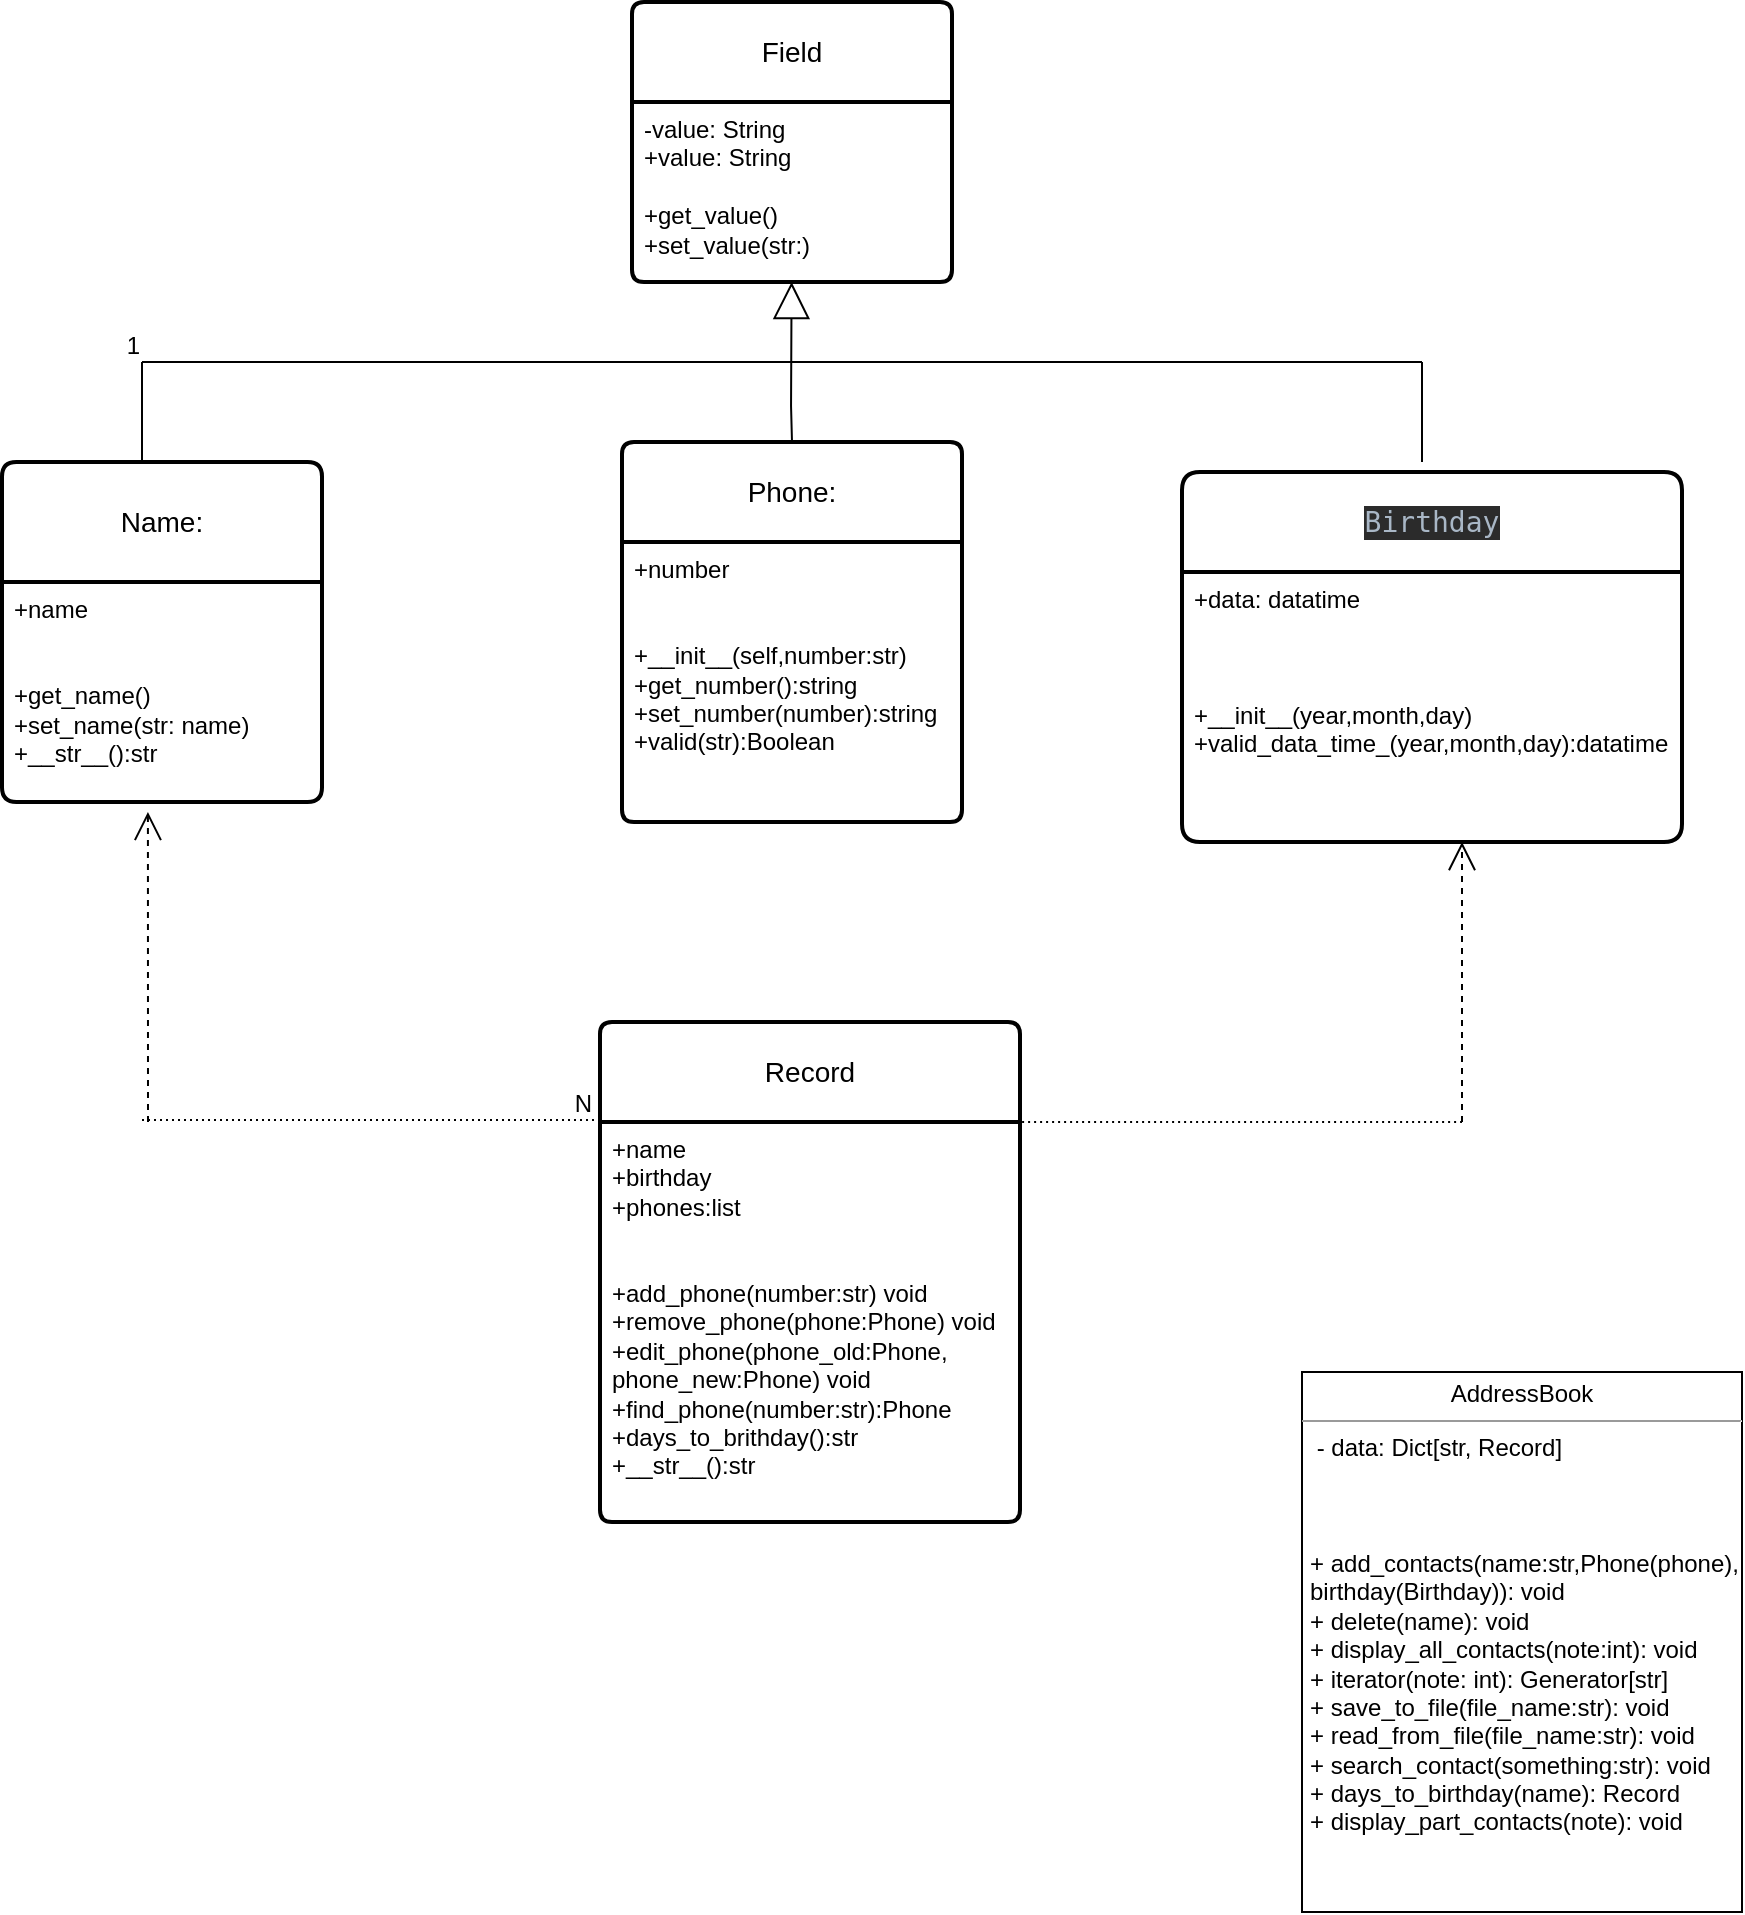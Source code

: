 <mxfile version="22.1.4" type="github">
  <diagram name="Страница — 1" id="X3VeIbHIuKRe2wRQN4YN">
    <mxGraphModel dx="1393" dy="1935" grid="1" gridSize="10" guides="1" tooltips="1" connect="1" arrows="1" fold="1" page="1" pageScale="1" pageWidth="827" pageHeight="1169" math="0" shadow="0">
      <root>
        <mxCell id="0" />
        <mxCell id="1" parent="0" />
        <mxCell id="3DfxgjzltcPAwWGVboJJ-14" value="Field" style="swimlane;childLayout=stackLayout;horizontal=1;startSize=50;horizontalStack=0;rounded=1;fontSize=14;fontStyle=0;strokeWidth=2;resizeParent=0;resizeLast=1;shadow=0;dashed=0;align=center;arcSize=4;whiteSpace=wrap;html=1;" parent="1" vertex="1">
          <mxGeometry x="325" y="-100" width="160" height="140" as="geometry" />
        </mxCell>
        <mxCell id="3DfxgjzltcPAwWGVboJJ-15" value="-value: String&lt;br&gt;+value: String&lt;br&gt;&lt;br&gt;+get_value()&lt;br&gt;+set_value(str:)&amp;nbsp;" style="align=left;strokeColor=none;fillColor=none;spacingLeft=4;fontSize=12;verticalAlign=top;resizable=0;rotatable=0;part=1;html=1;" parent="3DfxgjzltcPAwWGVboJJ-14" vertex="1">
          <mxGeometry y="50" width="160" height="90" as="geometry" />
        </mxCell>
        <mxCell id="3DfxgjzltcPAwWGVboJJ-20" value="Name:" style="swimlane;childLayout=stackLayout;horizontal=1;startSize=60;horizontalStack=0;rounded=1;fontSize=14;fontStyle=0;strokeWidth=2;resizeParent=0;resizeLast=1;shadow=0;dashed=0;align=center;arcSize=4;whiteSpace=wrap;html=1;" parent="1" vertex="1">
          <mxGeometry x="10" y="130" width="160" height="170" as="geometry" />
        </mxCell>
        <mxCell id="3DfxgjzltcPAwWGVboJJ-21" value="+name&lt;br&gt;&lt;br&gt;&lt;br&gt;+get_name()&lt;br&gt;+set_name(str: name)&lt;br&gt;+__str__():str" style="align=left;strokeColor=none;fillColor=none;spacingLeft=4;fontSize=12;verticalAlign=top;resizable=0;rotatable=0;part=1;html=1;" parent="3DfxgjzltcPAwWGVboJJ-20" vertex="1">
          <mxGeometry y="60" width="160" height="110" as="geometry" />
        </mxCell>
        <mxCell id="3DfxgjzltcPAwWGVboJJ-22" value="Phone:" style="swimlane;childLayout=stackLayout;horizontal=1;startSize=50;horizontalStack=0;rounded=1;fontSize=14;fontStyle=0;strokeWidth=2;resizeParent=0;resizeLast=1;shadow=0;dashed=0;align=center;arcSize=4;whiteSpace=wrap;html=1;" parent="1" vertex="1">
          <mxGeometry x="320" y="120" width="170" height="190" as="geometry" />
        </mxCell>
        <mxCell id="3DfxgjzltcPAwWGVboJJ-23" value="+number&lt;br&gt;&lt;br&gt;&lt;br&gt;+__init__(self,number:str)&lt;br&gt;+get_number():string&lt;br&gt;+set_number(number):string&lt;br&gt;+valid(str):Boolean" style="align=left;strokeColor=none;fillColor=none;spacingLeft=4;fontSize=12;verticalAlign=top;resizable=0;rotatable=0;part=1;html=1;" parent="3DfxgjzltcPAwWGVboJJ-22" vertex="1">
          <mxGeometry y="50" width="170" height="140" as="geometry" />
        </mxCell>
        <mxCell id="3DfxgjzltcPAwWGVboJJ-24" value="&lt;pre style=&quot;background-color:#2b2b2b;color:#a9b7c6;font-family:&#39;JetBrains Mono&#39;,monospace;font-size:11,3pt;&quot;&gt;Birthday&lt;/pre&gt;" style="swimlane;childLayout=stackLayout;horizontal=1;startSize=50;horizontalStack=0;rounded=1;fontSize=14;fontStyle=0;strokeWidth=2;resizeParent=0;resizeLast=1;shadow=0;dashed=0;align=center;arcSize=6;whiteSpace=wrap;html=1;strokeColor=#000000;" parent="1" vertex="1">
          <mxGeometry x="600" y="135" width="250" height="185" as="geometry" />
        </mxCell>
        <mxCell id="D8KGjn5NtqB0nxPr30d0-5" value="+data: datatime&lt;br&gt;&lt;br&gt;&lt;br&gt;&lt;br&gt;+__init__(year,month,day)&lt;br&gt;+valid_data_time_(year,month,day):datatime" style="align=left;strokeColor=none;fillColor=none;spacingLeft=4;fontSize=12;verticalAlign=top;resizable=0;rotatable=0;part=1;html=1;" parent="3DfxgjzltcPAwWGVboJJ-24" vertex="1">
          <mxGeometry y="50" width="250" height="135" as="geometry" />
        </mxCell>
        <mxCell id="sjK6yC8xb2U0CJzyWR12-1" value="Record" style="swimlane;childLayout=stackLayout;horizontal=1;startSize=50;horizontalStack=0;rounded=1;fontSize=14;fontStyle=0;strokeWidth=2;resizeParent=0;resizeLast=1;shadow=0;dashed=0;align=center;arcSize=4;whiteSpace=wrap;html=1;" parent="1" vertex="1">
          <mxGeometry x="309" y="410" width="210" height="250" as="geometry" />
        </mxCell>
        <mxCell id="sjK6yC8xb2U0CJzyWR12-2" value="+name&lt;br&gt;+birthday&lt;br&gt;+phones:list&lt;br&gt;&lt;br&gt;&lt;br&gt;+add_phone(number:str) void&lt;br&gt;+remove_phone(phone:Phone) void&lt;br&gt;+edit_phone(phone_old:Phone,&lt;br&gt;phone_new:Phone) void&lt;br&gt;+find_phone(number:str):Phone&lt;br&gt;+days_to_brithday():str&lt;br&gt;+__str__():str" style="align=left;strokeColor=none;fillColor=none;spacingLeft=4;fontSize=12;verticalAlign=top;resizable=0;rotatable=0;part=1;html=1;" parent="sjK6yC8xb2U0CJzyWR12-1" vertex="1">
          <mxGeometry y="50" width="210" height="200" as="geometry" />
        </mxCell>
        <mxCell id="dScdEsddfQJycuSrdLZz-14" value="" style="endArrow=block;endSize=16;endFill=0;html=1;rounded=0;exitX=0.5;exitY=0;exitDx=0;exitDy=0;" parent="1" source="3DfxgjzltcPAwWGVboJJ-22" target="3DfxgjzltcPAwWGVboJJ-15" edge="1">
          <mxGeometry width="160" relative="1" as="geometry">
            <mxPoint x="405.52" y="151.98" as="sourcePoint" />
            <mxPoint x="404.48" y="50.0" as="targetPoint" />
            <Array as="points">
              <mxPoint x="404.52" y="101.98" />
            </Array>
          </mxGeometry>
        </mxCell>
        <mxCell id="dScdEsddfQJycuSrdLZz-16" value="" style="endArrow=none;html=1;rounded=0;" parent="1" edge="1">
          <mxGeometry relative="1" as="geometry">
            <mxPoint x="80" y="80" as="sourcePoint" />
            <mxPoint x="720" y="80" as="targetPoint" />
            <Array as="points" />
          </mxGeometry>
        </mxCell>
        <mxCell id="dScdEsddfQJycuSrdLZz-20" value="" style="endArrow=none;html=1;rounded=0;" parent="1" edge="1">
          <mxGeometry relative="1" as="geometry">
            <mxPoint x="80" y="130" as="sourcePoint" />
            <mxPoint x="80" y="80" as="targetPoint" />
            <Array as="points">
              <mxPoint x="80" y="80" />
            </Array>
          </mxGeometry>
        </mxCell>
        <mxCell id="dScdEsddfQJycuSrdLZz-21" value="1" style="resizable=0;html=1;whiteSpace=wrap;align=right;verticalAlign=bottom;" parent="dScdEsddfQJycuSrdLZz-20" connectable="0" vertex="1">
          <mxGeometry x="1" relative="1" as="geometry" />
        </mxCell>
        <mxCell id="dScdEsddfQJycuSrdLZz-22" value="" style="endArrow=none;html=1;rounded=0;" parent="1" edge="1">
          <mxGeometry relative="1" as="geometry">
            <mxPoint x="720" y="130" as="sourcePoint" />
            <mxPoint x="720" y="80" as="targetPoint" />
          </mxGeometry>
        </mxCell>
        <mxCell id="dScdEsddfQJycuSrdLZz-24" value="&lt;p style=&quot;margin:0px;margin-top:4px;text-align:center;&quot;&gt; AddressBook&lt;br&gt;&lt;/p&gt;&lt;hr size=&quot;1&quot;&gt;&lt;p style=&quot;margin:0px;margin-left:4px;&quot;&gt;&amp;nbsp;- data: Dict[str, Record]&lt;br&gt;&lt;br&gt;&lt;/p&gt;&lt;p style=&quot;margin:0px;margin-left:4px;&quot;&gt;&lt;br&gt;&lt;/p&gt;&lt;p style=&quot;margin:0px;margin-left:4px;&quot;&gt;&lt;br&gt;&lt;/p&gt;&lt;p style=&quot;margin:0px;margin-left:4px;&quot;&gt;+ add_contacts(name:str,Phone(phone),&lt;/p&gt;&lt;p style=&quot;margin:0px;margin-left:4px;&quot;&gt;birthday(Birthday)): void&lt;br&gt;+ delete(name): void&amp;nbsp;&lt;br&gt;+ display_all_contacts(note:int): void&lt;br&gt;+ iterator(note: int): Generator[str]&lt;br&gt;+ save_to_file(file_name:str): void&lt;br&gt;+ read_from_file(file_name:str): void&lt;br&gt;+ search_contact(something:str): void&lt;br&gt;+ days_to_birthday(name): Record&lt;br&gt;+ display_part_contacts(note): void&lt;br&gt;&lt;/p&gt;" style="verticalAlign=top;align=left;overflow=fill;fontSize=12;fontFamily=Helvetica;html=1;whiteSpace=wrap;" parent="1" vertex="1">
          <mxGeometry x="660" y="585" width="220" height="270" as="geometry" />
        </mxCell>
        <mxCell id="D8KGjn5NtqB0nxPr30d0-18" value="" style="endArrow=open;endSize=12;dashed=1;html=1;rounded=0;" parent="1" edge="1">
          <mxGeometry width="160" relative="1" as="geometry">
            <mxPoint x="740" y="460" as="sourcePoint" />
            <mxPoint x="740" y="320" as="targetPoint" />
            <Array as="points" />
          </mxGeometry>
        </mxCell>
        <mxCell id="D8KGjn5NtqB0nxPr30d0-19" value="" style="endArrow=none;html=1;rounded=0;dashed=1;dashPattern=1 2;exitX=1.005;exitY=0.2;exitDx=0;exitDy=0;exitPerimeter=0;" parent="1" source="sjK6yC8xb2U0CJzyWR12-1" edge="1">
          <mxGeometry relative="1" as="geometry">
            <mxPoint x="530" y="440" as="sourcePoint" />
            <mxPoint x="740" y="460" as="targetPoint" />
          </mxGeometry>
        </mxCell>
        <mxCell id="D8KGjn5NtqB0nxPr30d0-20" value="" style="resizable=0;html=1;whiteSpace=wrap;align=left;verticalAlign=bottom;" parent="D8KGjn5NtqB0nxPr30d0-19" connectable="0" vertex="1">
          <mxGeometry x="-1" relative="1" as="geometry" />
        </mxCell>
        <mxCell id="D8KGjn5NtqB0nxPr30d0-21" value="" style="resizable=0;html=1;whiteSpace=wrap;align=right;verticalAlign=bottom;" parent="D8KGjn5NtqB0nxPr30d0-19" connectable="0" vertex="1">
          <mxGeometry x="1" relative="1" as="geometry" />
        </mxCell>
        <mxCell id="D8KGjn5NtqB0nxPr30d0-23" value="" style="endArrow=open;endSize=12;dashed=1;html=1;rounded=0;entryX=0.456;entryY=1.045;entryDx=0;entryDy=0;entryPerimeter=0;" parent="1" target="3DfxgjzltcPAwWGVboJJ-21" edge="1">
          <mxGeometry width="160" relative="1" as="geometry">
            <mxPoint x="83" y="460" as="sourcePoint" />
            <mxPoint x="690" y="440" as="targetPoint" />
          </mxGeometry>
        </mxCell>
        <mxCell id="D8KGjn5NtqB0nxPr30d0-25" value="" style="endArrow=none;html=1;rounded=0;dashed=1;dashPattern=1 2;entryX=-0.014;entryY=0.196;entryDx=0;entryDy=0;entryPerimeter=0;" parent="1" target="sjK6yC8xb2U0CJzyWR12-1" edge="1">
          <mxGeometry relative="1" as="geometry">
            <mxPoint x="80" y="459" as="sourcePoint" />
            <mxPoint x="310" y="440" as="targetPoint" />
          </mxGeometry>
        </mxCell>
        <mxCell id="D8KGjn5NtqB0nxPr30d0-26" value="N" style="resizable=0;html=1;whiteSpace=wrap;align=right;verticalAlign=bottom;" parent="D8KGjn5NtqB0nxPr30d0-25" connectable="0" vertex="1">
          <mxGeometry x="1" relative="1" as="geometry" />
        </mxCell>
      </root>
    </mxGraphModel>
  </diagram>
</mxfile>
